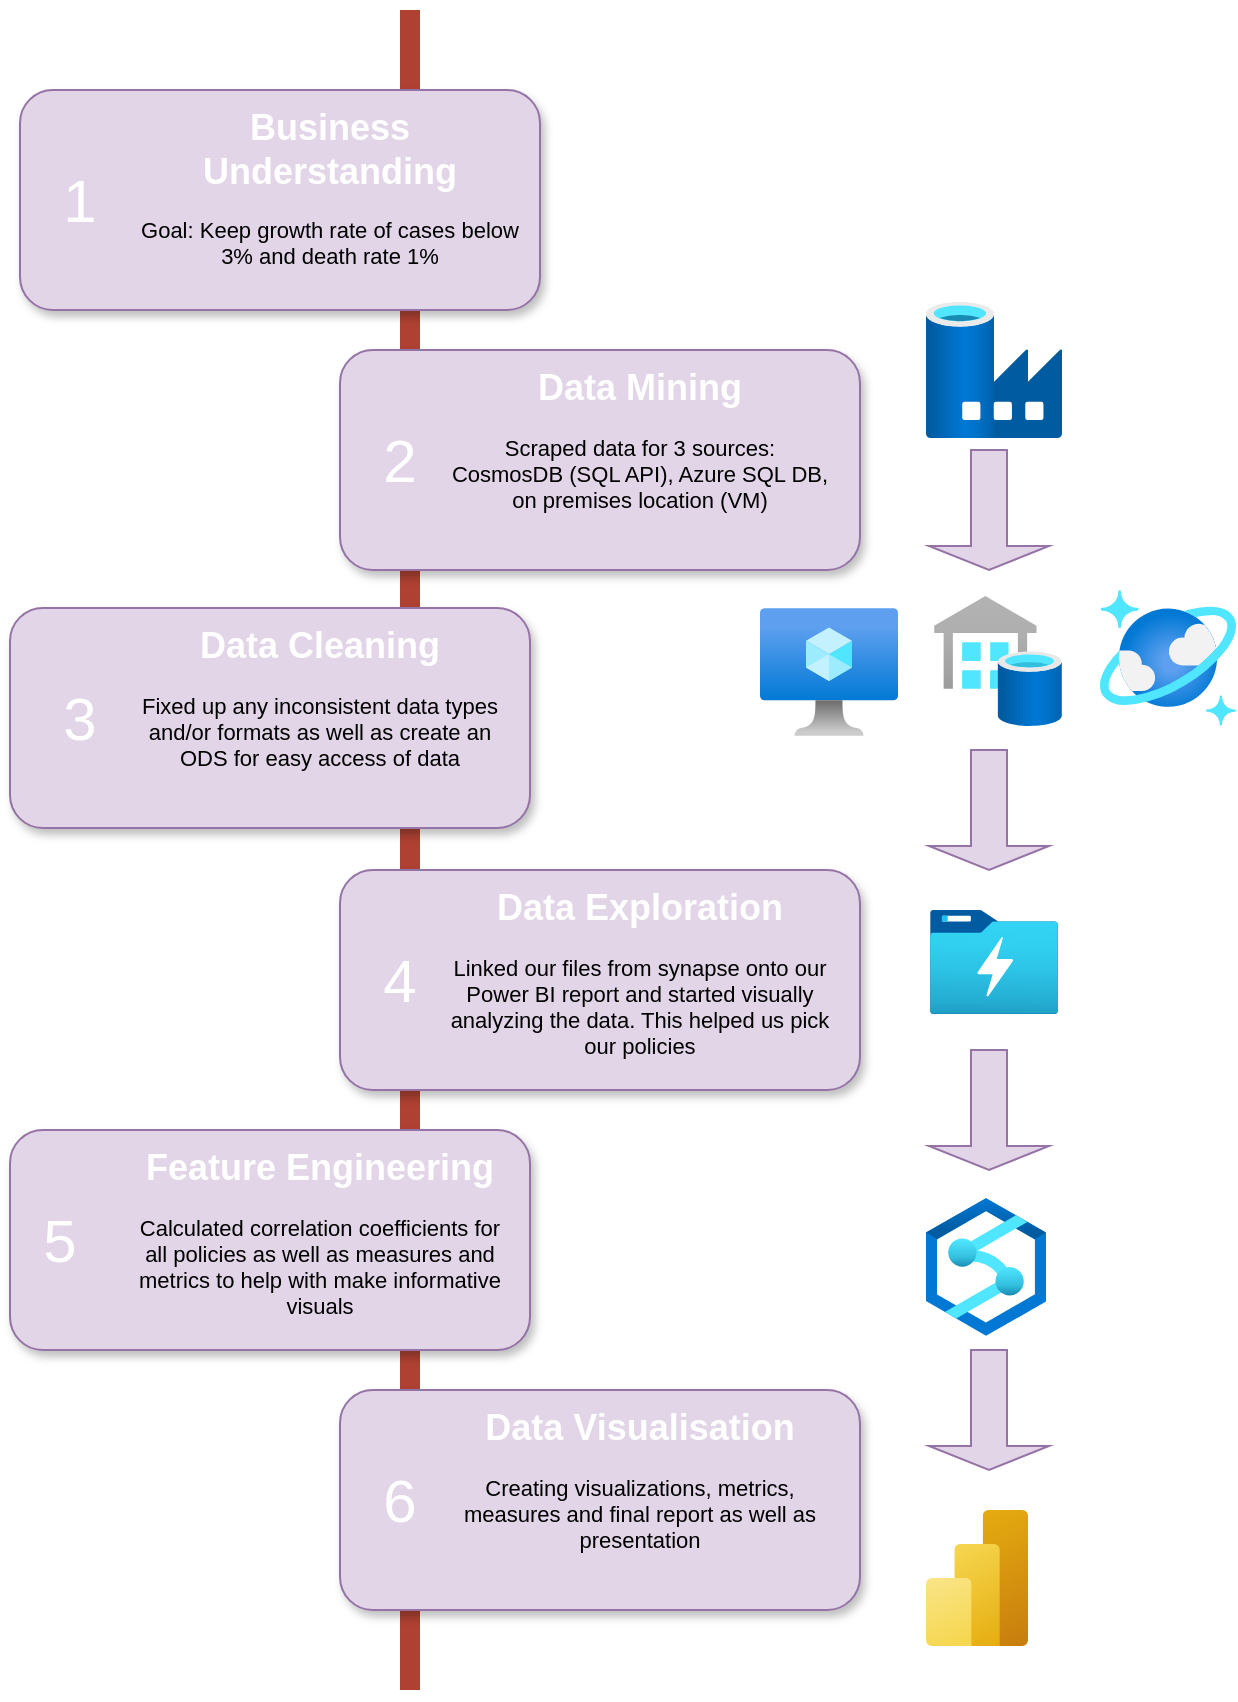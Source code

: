<mxfile version="24.3.1" type="github">
  <diagram name="Page-1" id="fbcf5db9-b524-4cd4-e4f3-379dc89c3999">
    <mxGraphModel dx="954" dy="606" grid="1" gridSize="10" guides="1" tooltips="1" connect="1" arrows="1" fold="1" page="1" pageScale="1" pageWidth="850" pageHeight="1100" background="none" math="0" shadow="0">
      <root>
        <mxCell id="0" />
        <mxCell id="1" parent="0" />
        <mxCell id="2a0f93b5c73ef8e7-1" value="" style="line;strokeWidth=10;direction=south;html=1;fillColor=none;fontSize=13;fontColor=#000000;align=center;strokeColor=#AE4132;" parent="1" vertex="1">
          <mxGeometry x="360" y="70" width="10" height="840" as="geometry" />
        </mxCell>
        <mxCell id="2a0f93b5c73ef8e7-2" value="" style="rounded=1;whiteSpace=wrap;html=1;strokeColor=#9673a6;strokeWidth=1;fillColor=#e1d5e7;fontSize=13;align=center;gradientDirection=east;verticalAlign=top;shadow=1;" parent="1" vertex="1">
          <mxGeometry x="170" y="110" width="260" height="110" as="geometry" />
        </mxCell>
        <mxCell id="2a0f93b5c73ef8e7-3" value="1" style="text;html=1;strokeColor=none;fillColor=none;align=center;verticalAlign=middle;whiteSpace=wrap;fontSize=30;fontColor=#FFFFFF;" parent="1" vertex="1">
          <mxGeometry x="180" y="155" width="40" height="20" as="geometry" />
        </mxCell>
        <mxCell id="2a0f93b5c73ef8e7-7" value="3" style="text;html=1;strokeColor=none;fillColor=none;align=center;verticalAlign=middle;whiteSpace=wrap;fontSize=30;fontColor=#FFFFFF;" parent="1" vertex="1">
          <mxGeometry x="180" y="393" width="40" height="20" as="geometry" />
        </mxCell>
        <mxCell id="2a0f93b5c73ef8e7-18" value="&lt;h1&gt;Business Understanding&lt;/h1&gt;&lt;p&gt;&lt;font color=&quot;#000000&quot; style=&quot;font-size: 11px;&quot;&gt;Goal: Keep growth rate of cases below 3% and death rate 1%&lt;/font&gt;&lt;/p&gt;" style="text;html=1;spacing=5;spacingTop=-20;whiteSpace=wrap;overflow=hidden;strokeColor=none;strokeWidth=4;fillColor=none;gradientColor=#007FFF;fontSize=9;fontColor=#FFFFFF;align=center;" parent="1" vertex="1">
          <mxGeometry x="225" y="117" width="200" height="96" as="geometry" />
        </mxCell>
        <mxCell id="Lc_9l2WQWcF9mmmF4Egi-1" value="" style="rounded=1;whiteSpace=wrap;html=1;strokeColor=#9673a6;strokeWidth=1;fillColor=#e1d5e7;fontSize=13;align=center;gradientDirection=east;verticalAlign=top;shadow=1;" parent="1" vertex="1">
          <mxGeometry x="330" y="240" width="260" height="110" as="geometry" />
        </mxCell>
        <mxCell id="Lc_9l2WQWcF9mmmF4Egi-2" value="&lt;h1&gt;Data Mining&lt;/h1&gt;&lt;div style=&quot;font-size: 11px;&quot;&gt;&lt;font color=&quot;#000000&quot;&gt;Scraped data for 3 sources: CosmosDB (SQL API), Azure SQL DB, on premises location (VM)&lt;/font&gt;&lt;/div&gt;" style="text;html=1;spacing=5;spacingTop=-20;whiteSpace=wrap;overflow=hidden;strokeColor=none;strokeWidth=4;fillColor=none;gradientColor=#007FFF;fontSize=9;fontColor=#FFFFFF;align=center;" parent="1" vertex="1">
          <mxGeometry x="380" y="247" width="200" height="96" as="geometry" />
        </mxCell>
        <mxCell id="Lc_9l2WQWcF9mmmF4Egi-4" value="2" style="text;html=1;strokeColor=none;fillColor=none;align=center;verticalAlign=middle;whiteSpace=wrap;fontSize=30;fontColor=#FFFFFF;" parent="1" vertex="1">
          <mxGeometry x="340" y="285" width="40" height="20" as="geometry" />
        </mxCell>
        <mxCell id="iZFclC1bjJzbx7MHWxVN-1" value="" style="rounded=1;whiteSpace=wrap;html=1;strokeColor=#9673a6;strokeWidth=1;fillColor=#e1d5e7;fontSize=13;align=center;gradientDirection=east;verticalAlign=top;shadow=1;" parent="1" vertex="1">
          <mxGeometry x="165" y="369" width="260" height="110" as="geometry" />
        </mxCell>
        <mxCell id="iZFclC1bjJzbx7MHWxVN-2" value="&lt;h1&gt;Data Cleaning&lt;/h1&gt;&lt;p style=&quot;font-size: 11px;&quot;&gt;&lt;font color=&quot;#000000&quot;&gt;Fixed up any inconsistent data types and/or formats as well as create an ODS for easy access of data&lt;/font&gt;&lt;/p&gt;" style="text;html=1;spacing=5;spacingTop=-20;whiteSpace=wrap;overflow=hidden;strokeColor=none;strokeWidth=4;fillColor=none;gradientColor=#007FFF;fontSize=9;fontColor=#FFFFFF;align=center;" parent="1" vertex="1">
          <mxGeometry x="220" y="376" width="200" height="96" as="geometry" />
        </mxCell>
        <mxCell id="iZFclC1bjJzbx7MHWxVN-3" value="3" style="text;html=1;strokeColor=none;fillColor=none;align=center;verticalAlign=middle;whiteSpace=wrap;fontSize=30;fontColor=#FFFFFF;" parent="1" vertex="1">
          <mxGeometry x="180" y="414" width="40" height="20" as="geometry" />
        </mxCell>
        <mxCell id="iZFclC1bjJzbx7MHWxVN-4" value="" style="rounded=1;whiteSpace=wrap;html=1;strokeColor=#9673a6;strokeWidth=1;fillColor=#e1d5e7;fontSize=13;align=center;gradientDirection=east;verticalAlign=top;shadow=1;" parent="1" vertex="1">
          <mxGeometry x="330" y="500" width="260" height="110" as="geometry" />
        </mxCell>
        <mxCell id="iZFclC1bjJzbx7MHWxVN-5" value="" style="rounded=1;whiteSpace=wrap;html=1;strokeColor=#9673a6;strokeWidth=1;fillColor=#e1d5e7;fontSize=13;align=center;gradientDirection=east;verticalAlign=top;shadow=1;" parent="1" vertex="1">
          <mxGeometry x="165" y="630" width="260" height="110" as="geometry" />
        </mxCell>
        <mxCell id="iZFclC1bjJzbx7MHWxVN-6" value="" style="rounded=1;whiteSpace=wrap;html=1;strokeColor=#9673a6;strokeWidth=1;fillColor=#e1d5e7;fontSize=13;align=center;gradientDirection=east;verticalAlign=top;shadow=1;" parent="1" vertex="1">
          <mxGeometry x="330" y="760" width="260" height="110" as="geometry" />
        </mxCell>
        <mxCell id="iZFclC1bjJzbx7MHWxVN-8" value="&lt;h1&gt;Data Exploration&lt;/h1&gt;&lt;p&gt;&lt;font color=&quot;#000000&quot;&gt;&lt;span style=&quot;font-size: 11px;&quot;&gt;Linked our files from synapse onto our Power BI report and started visually analyzing the data. This helped us pick our policies&lt;/span&gt;&lt;/font&gt;&lt;/p&gt;" style="text;html=1;spacing=5;spacingTop=-20;whiteSpace=wrap;overflow=hidden;strokeColor=none;strokeWidth=4;fillColor=none;gradientColor=#007FFF;fontSize=9;fontColor=#FFFFFF;align=center;" parent="1" vertex="1">
          <mxGeometry x="380" y="507" width="200" height="96" as="geometry" />
        </mxCell>
        <mxCell id="iZFclC1bjJzbx7MHWxVN-9" value="4" style="text;html=1;strokeColor=none;fillColor=none;align=center;verticalAlign=middle;whiteSpace=wrap;fontSize=30;fontColor=#FFFFFF;" parent="1" vertex="1">
          <mxGeometry x="340" y="545" width="40" height="20" as="geometry" />
        </mxCell>
        <mxCell id="iZFclC1bjJzbx7MHWxVN-10" value="5" style="text;html=1;strokeColor=none;fillColor=none;align=center;verticalAlign=middle;whiteSpace=wrap;fontSize=30;fontColor=#FFFFFF;" parent="1" vertex="1">
          <mxGeometry x="170" y="675" width="40" height="20" as="geometry" />
        </mxCell>
        <mxCell id="iZFclC1bjJzbx7MHWxVN-11" value="&lt;h1&gt;Feature Engineering&lt;/h1&gt;&lt;div style=&quot;font-size: 11px;&quot;&gt;&lt;font color=&quot;#000000&quot;&gt;Calculated correlation coefficients for all policies as well as measures and metrics to help with make informative visuals&lt;/font&gt;&lt;/div&gt;" style="text;html=1;spacing=5;spacingTop=-20;whiteSpace=wrap;overflow=hidden;strokeColor=none;strokeWidth=4;fillColor=none;gradientColor=#007FFF;fontSize=9;fontColor=#FFFFFF;align=center;" parent="1" vertex="1">
          <mxGeometry x="220" y="637" width="200" height="96" as="geometry" />
        </mxCell>
        <mxCell id="iZFclC1bjJzbx7MHWxVN-12" value="&lt;h1&gt;Data Visualisation&lt;/h1&gt;&lt;div style=&quot;&quot;&gt;&lt;font style=&quot;font-size: 11px;&quot; color=&quot;#000000&quot;&gt;Creating visualizations, metrics, measures and final report as well as presentation&lt;/font&gt;&lt;/div&gt;" style="text;html=1;spacing=5;spacingTop=-20;whiteSpace=wrap;overflow=hidden;strokeColor=none;strokeWidth=4;fillColor=none;gradientColor=#007FFF;fontSize=9;fontColor=#FFFFFF;align=center;" parent="1" vertex="1">
          <mxGeometry x="380" y="767" width="200" height="96" as="geometry" />
        </mxCell>
        <mxCell id="iZFclC1bjJzbx7MHWxVN-13" value="6" style="text;html=1;strokeColor=none;fillColor=none;align=center;verticalAlign=middle;whiteSpace=wrap;fontSize=30;fontColor=#FFFFFF;" parent="1" vertex="1">
          <mxGeometry x="340" y="805" width="40" height="20" as="geometry" />
        </mxCell>
        <mxCell id="ZNhJQN_5I31cXsCC9WvQ-1" value="" style="image;aspect=fixed;html=1;points=[];align=center;fontSize=12;image=img/lib/azure2/analytics/Power_BI_Embedded.svg;" parent="1" vertex="1">
          <mxGeometry x="623" y="820" width="51" height="68" as="geometry" />
        </mxCell>
        <mxCell id="ZNhJQN_5I31cXsCC9WvQ-2" value="" style="image;aspect=fixed;html=1;points=[];align=center;fontSize=12;image=img/lib/azure2/analytics/Azure_Synapse_Analytics.svg;" parent="1" vertex="1">
          <mxGeometry x="623" y="664" width="60" height="69" as="geometry" />
        </mxCell>
        <mxCell id="ZNhJQN_5I31cXsCC9WvQ-3" value="" style="image;aspect=fixed;html=1;points=[];align=center;fontSize=12;image=img/lib/azure2/databases/Data_Factory.svg;" parent="1" vertex="1">
          <mxGeometry x="623" y="216" width="68" height="68" as="geometry" />
        </mxCell>
        <mxCell id="ZNhJQN_5I31cXsCC9WvQ-5" value="" style="image;aspect=fixed;html=1;points=[];align=center;fontSize=12;image=img/lib/azure2/compute/Virtual_Machine.svg;" parent="1" vertex="1">
          <mxGeometry x="540" y="369" width="69" height="64" as="geometry" />
        </mxCell>
        <mxCell id="ZNhJQN_5I31cXsCC9WvQ-6" value="" style="image;aspect=fixed;html=1;points=[];align=center;fontSize=12;image=img/lib/azure2/integration/SQL_Data_Warehouses.svg;" parent="1" vertex="1">
          <mxGeometry x="627" y="363" width="64" height="65" as="geometry" />
        </mxCell>
        <mxCell id="ZNhJQN_5I31cXsCC9WvQ-7" value="" style="image;aspect=fixed;html=1;points=[];align=center;fontSize=12;image=img/lib/azure2/databases/Azure_Cosmos_DB.svg;" parent="1" vertex="1">
          <mxGeometry x="710" y="360" width="68" height="68" as="geometry" />
        </mxCell>
        <mxCell id="ZNhJQN_5I31cXsCC9WvQ-8" value="" style="shape=singleArrow;direction=south;whiteSpace=wrap;html=1;fillColor=#e1d5e7;strokeColor=#9673a6;" parent="1" vertex="1">
          <mxGeometry x="624.5" y="290" width="60" height="60" as="geometry" />
        </mxCell>
        <mxCell id="ZNhJQN_5I31cXsCC9WvQ-10" value="" style="shape=singleArrow;direction=south;whiteSpace=wrap;html=1;fillColor=#e1d5e7;strokeColor=#9673a6;" parent="1" vertex="1">
          <mxGeometry x="624.5" y="440" width="60" height="60" as="geometry" />
        </mxCell>
        <mxCell id="ZNhJQN_5I31cXsCC9WvQ-11" value="" style="shape=singleArrow;direction=south;whiteSpace=wrap;html=1;fillColor=#e1d5e7;strokeColor=#9673a6;" parent="1" vertex="1">
          <mxGeometry x="624.5" y="590" width="60" height="60" as="geometry" />
        </mxCell>
        <mxCell id="ZNhJQN_5I31cXsCC9WvQ-12" value="" style="image;aspect=fixed;html=1;points=[];align=center;fontSize=12;image=img/lib/azure2/storage/Data_Lake_Storage_Gen1.svg;" parent="1" vertex="1">
          <mxGeometry x="625" y="520" width="64" height="52" as="geometry" />
        </mxCell>
        <mxCell id="ZNhJQN_5I31cXsCC9WvQ-13" value="" style="shape=singleArrow;direction=south;whiteSpace=wrap;html=1;fillColor=#e1d5e7;strokeColor=#9673a6;" parent="1" vertex="1">
          <mxGeometry x="624.5" y="740" width="60" height="60" as="geometry" />
        </mxCell>
      </root>
    </mxGraphModel>
  </diagram>
</mxfile>
